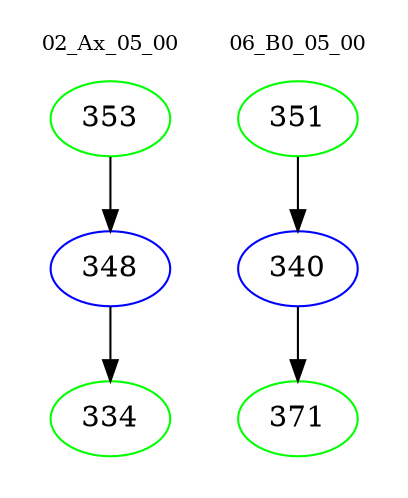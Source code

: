 digraph{
subgraph cluster_0 {
color = white
label = "02_Ax_05_00";
fontsize=10;
T0_353 [label="353", color="green"]
T0_353 -> T0_348 [color="black"]
T0_348 [label="348", color="blue"]
T0_348 -> T0_334 [color="black"]
T0_334 [label="334", color="green"]
}
subgraph cluster_1 {
color = white
label = "06_B0_05_00";
fontsize=10;
T1_351 [label="351", color="green"]
T1_351 -> T1_340 [color="black"]
T1_340 [label="340", color="blue"]
T1_340 -> T1_371 [color="black"]
T1_371 [label="371", color="green"]
}
}
